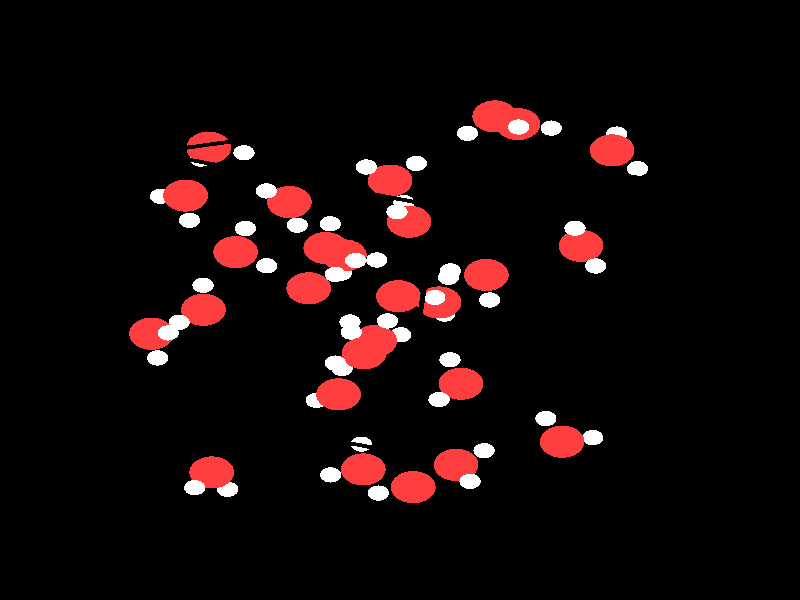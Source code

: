 #include "colors.inc"
#include "finish.inc"

global_settings {assumed_gamma 1 max_trace_level 6}
background {color White transmit 1.0}
camera {orthographic
  right -21.12*x up 22.06*y
  direction 1.00*z
  location <0,0,50.00> look_at <0,0,0>}


light_source {<  2.00,   3.00,  40.00> color White
  area_light <0.70, 0, 0>, <0, 0.70, 0>, 3, 3
  adaptive 1 jitter}
// no fog
#declare simple = finish {phong 0.7}
#declare pale = finish {ambient 0.5 diffuse 0.85 roughness 0.001 specular 0.200 }
#declare intermediate = finish {ambient 0.3 diffuse 0.6 specular 0.1 roughness 0.04}
#declare vmd = finish {ambient 0.0 diffuse 0.65 phong 0.1 phong_size 40.0 specular 0.5 }
#declare jmol = finish {ambient 0.2 diffuse 0.6 specular 1 roughness 0.001 metallic}
#declare ase2 = finish {ambient 0.05 brilliance 3 diffuse 0.6 metallic specular 0.7 roughness 0.04 reflection 0.15}
#declare ase3 = finish {ambient 0.15 brilliance 2 diffuse 0.6 metallic specular 1.0 roughness 0.001 reflection 0.0}
#declare glass = finish {ambient 0.05 diffuse 0.3 specular 1.0 roughness 0.001}
#declare glass2 = finish {ambient 0.01 diffuse 0.3 specular 1.0 reflection 0.25 roughness 0.001}
#declare Rcell = 0.070;
#declare Rbond = 0.100;

#macro atom(LOC, R, COL, TRANS, FIN)
  sphere{LOC, R texture{pigment{color COL transmit TRANS} finish{FIN}}}
#end
#macro constrain(LOC, R, COL, TRANS FIN)
union{torus{R, Rcell rotate 45*z texture{pigment{color COL transmit TRANS} finish{FIN}}}
     torus{R, Rcell rotate -45*z texture{pigment{color COL transmit TRANS} finish{FIN}}}
     translate LOC}
#end

cylinder {< -7.60,  -3.63,  -7.05>, < -2.23,  -2.60, -14.60>, Rcell pigment {Black}}
cylinder {< -6.57,   5.42,  -5.08>, < -1.21,   6.45, -12.63>, Rcell pigment {Black}}
cylinder {<  0.98,   3.45,   0.02>, <  6.34,   4.48,  -7.53>, Rcell pigment {Black}}
cylinder {< -0.05,  -5.60,  -1.95>, <  5.31,  -4.57,  -9.50>, Rcell pigment {Black}}
cylinder {< -7.60,  -3.63,  -7.05>, < -6.57,   5.42,  -5.08>, Rcell pigment {Black}}
cylinder {< -2.23,  -2.60, -14.60>, < -1.21,   6.45, -12.63>, Rcell pigment {Black}}
cylinder {<  5.31,  -4.57,  -9.50>, <  6.34,   4.48,  -7.53>, Rcell pigment {Black}}
cylinder {< -0.05,  -5.60,  -1.95>, <  0.98,   3.45,   0.02>, Rcell pigment {Black}}
cylinder {< -7.60,  -3.63,  -7.05>, < -0.05,  -5.60,  -1.95>, Rcell pigment {Black}}
cylinder {< -2.23,  -2.60, -14.60>, <  5.31,  -4.57,  -9.50>, Rcell pigment {Black}}
cylinder {< -1.21,   6.45, -12.63>, <  6.34,   4.48,  -7.53>, Rcell pigment {Black}}
cylinder {< -6.57,   5.42,  -5.08>, <  0.98,   3.45,   0.02>, Rcell pigment {Black}}
atom(< -4.97,  -6.34,  -4.68>, 0.59, rgb <1.00, 0.05, 0.05>, 0.0, ase2) // #0
atom(< -4.55,  -6.96,  -5.28>, 0.28, rgb <1.00, 1.00, 1.00>, 0.0, ase2) // #1
atom(< -5.42,  -6.90,  -4.04>, 0.28, rgb <1.00, 1.00, 1.00>, 0.0, ase2) // #2
atom(< -0.67,  -1.51,  -6.28>, 0.59, rgb <1.00, 0.05, 0.05>, 0.0, ase2) // #3
atom(<  0.02,  -1.28,  -6.90>, 0.28, rgb <1.00, 1.00, 1.00>, 0.0, ase2) // #4
atom(< -1.32,  -0.81,  -6.37>, 0.28, rgb <1.00, 1.00, 1.00>, 0.0, ase2) // #5
atom(<  0.35,  -6.88,  -3.93>, 0.59, rgb <1.00, 0.05, 0.05>, 0.0, ase2) // #6
atom(< -0.57,  -7.10,  -3.82>, 0.28, rgb <1.00, 1.00, 1.00>, 0.0, ase2) // #7
atom(<  0.42,  -6.61,  -4.85>, 0.28, rgb <1.00, 1.00, 1.00>, 0.0, ase2) // #8
atom(< -6.56,  -1.24,  -9.44>, 0.59, rgb <1.00, 0.05, 0.05>, 0.0, ase2) // #9
atom(< -6.12,  -1.21,  -8.59>, 0.28, rgb <1.00, 1.00, 1.00>, 0.0, ase2) // #10
atom(< -6.40,  -2.13,  -9.75>, 0.28, rgb <1.00, 1.00, 1.00>, 0.0, ase2) // #11
atom(< -2.41,   0.43,  -1.90>, 0.59, rgb <1.00, 0.05, 0.05>, 0.0, ase2) // #12
atom(< -1.71,   0.94,  -1.49>, 0.28, rgb <1.00, 1.00, 1.00>, 0.0, ase2) // #13
atom(< -2.41,   0.72,  -2.81>, 0.28, rgb <1.00, 1.00, 1.00>, 0.0, ase2) // #14
atom(<  1.48,  -6.06,  -0.68>, 0.59, rgb <1.00, 0.05, 0.05>, 0.0, ase2) // #15
atom(<  1.85,  -6.67,  -0.04>, 0.28, rgb <1.00, 1.00, 1.00>, 0.0, ase2) // #16
atom(<  2.22,  -5.54,  -0.98>, 0.28, rgb <1.00, 1.00, 1.00>, 0.0, ase2) // #17
atom(< -5.05,   5.60,  -8.94>, 0.59, rgb <1.00, 0.05, 0.05>, 0.0, ase2) // #18
atom(< -5.26,   5.18,  -9.78>, 0.28, rgb <1.00, 1.00, 1.00>, 0.0, ase2) // #19
atom(< -4.12,   5.41,  -8.81>, 0.28, rgb <1.00, 1.00, 1.00>, 0.0, ase2) // #20
atom(<  2.50,   6.75,  -7.32>, 0.59, rgb <1.00, 0.05, 0.05>, 0.0, ase2) // #21
atom(<  1.78,   6.13,  -7.34>, 0.28, rgb <1.00, 1.00, 1.00>, 0.0, ase2) // #22
atom(<  3.13,   6.36,  -6.71>, 0.28, rgb <1.00, 1.00, 1.00>, 0.0, ase2) // #23
atom(<  1.61,  -3.08,  -1.59>, 0.59, rgb <1.00, 0.05, 0.05>, 0.0, ase2) // #24
atom(<  1.03,  -3.66,  -1.10>, 0.28, rgb <1.00, 1.00, 1.00>, 0.0, ase2) // #25
atom(<  1.32,  -2.20,  -1.36>, 0.28, rgb <1.00, 1.00, 1.00>, 0.0, ase2) // #26
atom(< -4.34,   1.76,  -9.09>, 0.59, rgb <1.00, 0.05, 0.05>, 0.0, ase2) // #27
atom(< -4.08,   2.63,  -8.77>, 0.28, rgb <1.00, 1.00, 1.00>, 0.0, ase2) // #28
atom(< -3.52,   1.26,  -9.07>, 0.28, rgb <1.00, 1.00, 1.00>, 0.0, ase2) // #29
atom(< -0.97,  -6.23,  -9.83>, 0.59, rgb <1.00, 0.05, 0.05>, 0.0, ase2) // #30
atom(< -1.83,  -6.43, -10.21>, 0.28, rgb <1.00, 1.00, 1.00>, 0.0, ase2) // #31
atom(< -1.02,  -5.30,  -9.61>, 0.28, rgb <1.00, 1.00, 1.00>, 0.0, ase2) // #32
atom(< -0.04,   0.14,  -3.95>, 0.59, rgb <1.00, 0.05, 0.05>, 0.0, ase2) // #33
atom(< -0.33,  -0.77,  -3.96>, 0.28, rgb <1.00, 1.00, 1.00>, 0.0, ase2) // #34
atom(<  0.92,   0.09,  -4.02>, 0.28, rgb <1.00, 1.00, 1.00>, 0.0, ase2) // #35
atom(< -5.66,   3.84, -10.77>, 0.59, rgb <1.00, 0.05, 0.05>, 0.0, ase2) // #36
atom(< -6.32,   3.81, -11.46>, 0.28, rgb <1.00, 1.00, 1.00>, 0.0, ase2) // #37
atom(< -5.56,   2.93, -10.50>, 0.28, rgb <1.00, 1.00, 1.00>, 0.0, ase2) // #38
atom(< -0.95,  -1.96,  -0.68>, 0.59, rgb <1.00, 0.05, 0.05>, 0.0, ase2) // #39
atom(< -1.29,  -1.18,  -1.12>, 0.28, rgb <1.00, 1.00, 1.00>, 0.0, ase2) // #40
atom(< -1.71,  -2.32,  -0.22>, 0.28, rgb <1.00, 1.00, 1.00>, 0.0, ase2) // #41
atom(< -1.96,   1.91,  -4.74>, 0.59, rgb <1.00, 0.05, 0.05>, 0.0, ase2) // #42
atom(< -1.84,   2.80,  -4.41>, 0.28, rgb <1.00, 1.00, 1.00>, 0.0, ase2) // #43
atom(< -1.17,   1.45,  -4.47>, 0.28, rgb <1.00, 1.00, 1.00>, 0.0, ase2) // #44
atom(< -0.26,   4.39,  -3.28>, 0.59, rgb <1.00, 0.05, 0.05>, 0.0, ase2) // #45
atom(<  0.43,   5.02,  -3.49>, 0.28, rgb <1.00, 1.00, 1.00>, 0.0, ase2) // #46
atom(< -0.89,   4.89,  -2.76>, 0.28, rgb <1.00, 1.00, 1.00>, 0.0, ase2) // #47
atom(< -2.92,   3.60,  -7.18>, 0.59, rgb <1.00, 0.05, 0.05>, 0.0, ase2) // #48
atom(< -3.53,   4.01,  -6.57>, 0.28, rgb <1.00, 1.00, 1.00>, 0.0, ase2) // #49
atom(< -2.71,   2.75,  -6.79>, 0.28, rgb <1.00, 1.00, 1.00>, 0.0, ase2) // #50
atom(<  4.78,   1.99,  -7.24>, 0.59, rgb <1.00, 0.05, 0.05>, 0.0, ase2) // #51
atom(<  4.62,   2.64,  -6.56>, 0.28, rgb <1.00, 1.00, 1.00>, 0.0, ase2) // #52
atom(<  5.17,   1.25,  -6.78>, 0.28, rgb <1.00, 1.00, 1.00>, 0.0, ase2) // #53
atom(< -5.19,  -0.36, -11.84>, 0.59, rgb <1.00, 0.05, 0.05>, 0.0, ase2) // #54
atom(< -5.20,   0.54, -11.52>, 0.28, rgb <1.00, 1.00, 1.00>, 0.0, ase2) // #55
atom(< -5.83,  -0.82, -11.30>, 0.28, rgb <1.00, 1.00, 1.00>, 0.0, ase2) // #56
atom(< -1.62,  -3.47,  -9.96>, 0.59, rgb <1.00, 0.05, 0.05>, 0.0, ase2) // #57
atom(< -1.53,  -2.52, -10.00>, 0.28, rgb <1.00, 1.00, 1.00>, 0.0, ase2) // #58
atom(< -2.21,  -3.69, -10.69>, 0.28, rgb <1.00, 1.00, 1.00>, 0.0, ase2) // #59
atom(<  4.28,  -5.21,  -7.20>, 0.59, rgb <1.00, 0.05, 0.05>, 0.0, ase2) // #60
atom(<  5.09,  -5.06,  -7.69>, 0.28, rgb <1.00, 1.00, 1.00>, 0.0, ase2) // #61
atom(<  3.85,  -4.36,  -7.17>, 0.28, rgb <1.00, 1.00, 1.00>, 0.0, ase2) // #62
atom(< -1.47,   1.64, -10.86>, 0.59, rgb <1.00, 0.05, 0.05>, 0.0, ase2) // #63
atom(< -1.55,   0.99, -11.56>, 0.28, rgb <1.00, 1.00, 1.00>, 0.0, ase2) // #64
atom(< -0.61,   1.47, -10.47>, 0.28, rgb <1.00, 1.00, 1.00>, 0.0, ase2) // #65
atom(<  2.28,   0.92, -15.00>, 0.59, rgb <1.00, 0.05, 0.05>, 0.0, ase2) // #66
atom(<  1.33,   1.07, -15.04>, 0.28, rgb <1.00, 1.00, 1.00>, 0.0, ase2) // #67
atom(<  2.37,   0.00, -14.75>, 0.28, rgb <1.00, 1.00, 1.00>, 0.0, ase2) // #68
atom(<  1.03,  -0.09,  -7.88>, 0.59, rgb <1.00, 0.05, 0.05>, 0.0, ase2) // #69
atom(<  1.18,  -0.52,  -8.72>, 0.28, rgb <1.00, 1.00, 1.00>, 0.0, ase2) // #70
atom(<  1.28,   0.83,  -8.03>, 0.28, rgb <1.00, 1.00, 1.00>, 0.0, ase2) // #71
atom(<  0.24,   2.88, -13.29>, 0.59, rgb <1.00, 0.05, 0.05>, 0.0, ase2) // #72
atom(<  0.10,   3.58, -13.92>, 0.28, rgb <1.00, 1.00, 1.00>, 0.0, ase2) // #73
atom(< -0.08,   3.24, -12.46>, 0.28, rgb <1.00, 1.00, 1.00>, 0.0, ase2) // #74
atom(<  3.11,   6.47, -12.72>, 0.59, rgb <1.00, 0.05, 0.05>, 0.0, ase2) // #75
atom(<  3.99,   6.32, -12.38>, 0.28, rgb <1.00, 1.00, 1.00>, 0.0, ase2) // #76
atom(<  3.20,   6.34, -13.67>, 0.28, rgb <1.00, 1.00, 1.00>, 0.0, ase2) // #77
atom(<  5.60,   5.50,  -7.82>, 0.59, rgb <1.00, 0.05, 0.05>, 0.0, ase2) // #78
atom(<  6.27,   4.83,  -7.94>, 0.28, rgb <1.00, 1.00, 1.00>, 0.0, ase2) // #79
atom(<  5.72,   6.10,  -8.55>, 0.28, rgb <1.00, 1.00, 1.00>, 0.0, ase2) // #80

// no constraints
